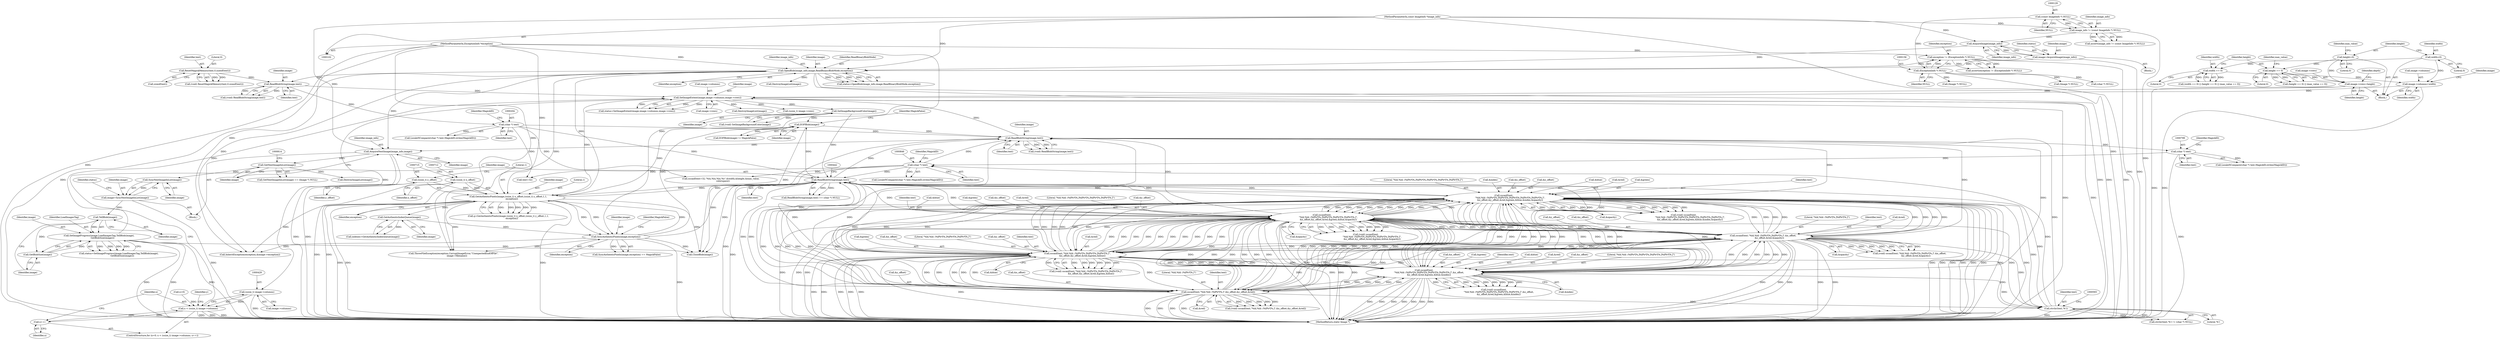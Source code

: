 digraph "0_ImageMagick_a8f9c2aabed37cd6a728532d1aed13ae0f3dfd78@pointer" {
"1000428" [label="(Call,(ssize_t) image->columns)"];
"1000292" [label="(Call,SetImageExtent(image,image->columns,image->rows))"];
"1000792" [label="(Call,ReadBlobString(image,text))"];
"1000778" [label="(Call,EOFBlob(image))"];
"1000709" [label="(Call,GetAuthenticPixels(image,(ssize_t) x_offset,(ssize_t) y_offset,1,1,\n          exception))"];
"1000438" [label="(Call,ReadBlobString(image,text))"];
"1000771" [label="(Call,SyncAuthenticPixels(image,exception))"];
"1000751" [label="(Call,GetAuthenticIndexQueue(image))"];
"1000104" [label="(MethodParameterIn,ExceptionInfo *exception)"];
"1000380" [label="(Call,SetImageBackgroundColor(image))"];
"1000508" [label="(Call,sscanf(text,\n                  \"%ld,%ld: (%lf%*[%,]%lf%*[%,]%lf%*[%,]%lf%*[%,]%lf%*[%,]\",\n                  &x_offset,&y_offset,&red,&green,&blue,&index,&opacity))"];
"1000555" [label="(Call,sscanf(text,\n                  \"%ld,%ld: (%lf%*[%,]%lf%*[%,]%lf%*[%,]%lf%*[%,]\",\n                  &x_offset,&y_offset,&red,&green,&blue,&opacity))"];
"1000461" [label="(Call,sscanf(text,\"%ld,%ld: (%lf%*[%,]%lf%*[%,]\",&x_offset,\n                  &y_offset,&red,&opacity))"];
"1000573" [label="(Call,sscanf(text,\"%ld,%ld: (%lf%*[%,]%lf%*[%,]%lf%*[%,]\",\n              &x_offset,&y_offset,&red,&green,&blue))"];
"1000481" [label="(Call,sscanf(text,\"%ld,%ld: (%lf%*[%,]\",&x_offset,&y_offset,&red))"];
"1000528" [label="(Call,sscanf(text,\n              \"%ld,%ld: (%lf%*[%,]%lf%*[%,]%lf%*[%,]%lf%*[%,]\",&x_offset,\n              &y_offset,&red,&green,&blue,&index))"];
"1000589" [label="(Call,strchr(text,'%'))"];
"1000203" [label="(Call,(char *) text)"];
"1000197" [label="(Call,ReadBlobString(image,text))"];
"1000170" [label="(Call,OpenBlob(image_info,image,ReadBinaryBlobMode,exception))"];
"1000166" [label="(Call,AcquireImage(image_info))"];
"1000126" [label="(Call,image_info != (const ImageInfo *) NULL)"];
"1000103" [label="(MethodParameterIn,const ImageInfo *image_info)"];
"1000128" [label="(Call,(const ImageInfo *) NULL)"];
"1000164" [label="(Call,image=AcquireImage(image_info))"];
"1000153" [label="(Call,exception != (ExceptionInfo *) NULL)"];
"1000155" [label="(Call,(ExceptionInfo *) NULL)"];
"1000190" [label="(Call,ResetMagickMemory(text,0,sizeof(text)))"];
"1000845" [label="(Call,(char *) text)"];
"1000798" [label="(Call,(char *) text)"];
"1000711" [label="(Call,(ssize_t) x_offset)"];
"1000714" [label="(Call,(ssize_t) y_offset)"];
"1000831" [label="(Call,SetImageProgress(image,LoadImagesTag,TellBlob(image),\n          GetBlobSize(image)))"];
"1000836" [label="(Call,GetBlobSize(image))"];
"1000834" [label="(Call,TellBlob(image))"];
"1000825" [label="(Call,image=SyncNextImageInList(image))"];
"1000827" [label="(Call,SyncNextImageInList(image))"];
"1000811" [label="(Call,GetNextImageInList(image))"];
"1000806" [label="(Call,AcquireNextImage(image_info,image))"];
"1000263" [label="(Call,image->columns=width)"];
"1000250" [label="(Call,width == 0)"];
"1000215" [label="(Call,width=0)"];
"1000268" [label="(Call,image->rows=height)"];
"1000254" [label="(Call,height == 0)"];
"1000218" [label="(Call,height=0)"];
"1000426" [label="(Call,x < (ssize_t) image->columns)"];
"1000433" [label="(Call,x++)"];
"1000713" [label="(Identifier,x_offset)"];
"1000167" [label="(Identifier,image_info)"];
"1000574" [label="(Identifier,text)"];
"1000430" [label="(Call,image->columns)"];
"1000811" [label="(Call,GetNextImageInList(image))"];
"1000173" [label="(Identifier,ReadBinaryBlobMode)"];
"1000807" [label="(Identifier,image_info)"];
"1000836" [label="(Call,GetBlobSize(image))"];
"1000433" [label="(Call,x++)"];
"1000749" [label="(Call,indexes=GetAuthenticIndexQueue(image))"];
"1000168" [label="(Call,status=OpenBlob(image_info,image,ReadBinaryBlobMode,exception))"];
"1000169" [label="(Identifier,status)"];
"1000831" [label="(Call,SetImageProgress(image,LoadImagesTag,TellBlob(image),\n          GetBlobSize(image)))"];
"1000854" [label="(Call,CloseBlob(image))"];
"1000717" [label="(Literal,1)"];
"1000440" [label="(Identifier,text)"];
"1000580" [label="(Call,&red)"];
"1000716" [label="(Identifier,y_offset)"];
"1000834" [label="(Call,TellBlob(image))"];
"1000191" [label="(Identifier,text)"];
"1000272" [label="(Identifier,height)"];
"1000130" [label="(Identifier,NULL)"];
"1000220" [label="(Literal,0)"];
"1000819" [label="(Call,DestroyImageList(image))"];
"1000378" [label="(Call,(void) SetImageBackgroundColor(image))"];
"1000484" [label="(Call,&x_offset)"];
"1000531" [label="(Call,&x_offset)"];
"1000562" [label="(Call,&red)"];
"1000206" [label="(Identifier,MagickID)"];
"1000812" [label="(Identifier,image)"];
"1000582" [label="(Call,&green)"];
"1000185" [label="(Call,(Image *) NULL)"];
"1000400" [label="(Identifier,y)"];
"1000557" [label="(Literal,\"%ld,%ld: (%lf%*[%,]%lf%*[%,]%lf%*[%,]%lf%*[%,]\")"];
"1000537" [label="(Call,&green)"];
"1000157" [label="(Identifier,NULL)"];
"1000810" [label="(Call,GetNextImageInList(image) == (Image *) NULL)"];
"1000461" [label="(Call,sscanf(text,\"%ld,%ld: (%lf%*[%,]%lf%*[%,]\",&x_offset,\n                  &y_offset,&red,&opacity))"];
"1000808" [label="(Identifier,image)"];
"1000560" [label="(Call,&y_offset)"];
"1000591" [label="(Literal,'%')"];
"1000829" [label="(Call,status=SetImageProgress(image,LoadImagesTag,TellBlob(image),\n          GetBlobSize(image)))"];
"1000556" [label="(Identifier,text)"];
"1000576" [label="(Call,&x_offset)"];
"1000837" [label="(Identifier,image)"];
"1000797" [label="(Call,LocaleNCompare((char *) text,MagickID,strlen(MagickID)))"];
"1000555" [label="(Call,sscanf(text,\n                  \"%ld,%ld: (%lf%*[%,]%lf%*[%,]%lf%*[%,]%lf%*[%,]\",\n                  &x_offset,&y_offset,&red,&green,&blue,&opacity))"];
"1000710" [label="(Identifier,image)"];
"1000268" [label="(Call,image->rows=height)"];
"1000263" [label="(Call,image->columns=width)"];
"1000199" [label="(Identifier,text)"];
"1000523" [label="(Call,&opacity)"];
"1000193" [label="(Call,sizeof(text))"];
"1000566" [label="(Call,&blue)"];
"1000517" [label="(Call,&green)"];
"1000275" [label="(Identifier,depth)"];
"1000806" [label="(Call,AcquireNextImage(image_info,image))"];
"1000711" [label="(Call,(ssize_t) x_offset)"];
"1000845" [label="(Call,(char *) text)"];
"1000571" [label="(Call,(void) sscanf(text,\"%ld,%ld: (%lf%*[%,]%lf%*[%,]%lf%*[%,]\",\n              &x_offset,&y_offset,&red,&green,&blue))"];
"1000590" [label="(Identifier,text)"];
"1000506" [label="(Call,(void) sscanf(text,\n                  \"%ld,%ld: (%lf%*[%,]%lf%*[%,]%lf%*[%,]%lf%*[%,]%lf%*[%,]\",\n                  &x_offset,&y_offset,&red,&green,&blue,&index,&opacity))"];
"1000770" [label="(Call,SyncAuthenticPixels(image,exception) == MagickFalse)"];
"1000564" [label="(Call,&green)"];
"1000427" [label="(Identifier,x)"];
"1000847" [label="(Identifier,text)"];
"1000509" [label="(Identifier,text)"];
"1000171" [label="(Identifier,image_info)"];
"1000190" [label="(Call,ResetMagickMemory(text,0,sizeof(text)))"];
"1000463" [label="(Literal,\"%ld,%ld: (%lf%*[%,]%lf%*[%,]\")"];
"1000462" [label="(Identifier,text)"];
"1000426" [label="(Call,x < (ssize_t) image->columns)"];
"1000468" [label="(Call,&red)"];
"1000128" [label="(Call,(const ImageInfo *) NULL)"];
"1000217" [label="(Literal,0)"];
"1000126" [label="(Call,image_info != (const ImageInfo *) NULL)"];
"1000714" [label="(Call,(ssize_t) y_offset)"];
"1000835" [label="(Identifier,image)"];
"1000250" [label="(Call,width == 0)"];
"1000825" [label="(Call,image=SyncNextImageInList(image))"];
"1000394" [label="(Call,(ssize_t) image->rows)"];
"1000830" [label="(Identifier,status)"];
"1000192" [label="(Literal,0)"];
"1000202" [label="(Call,LocaleNCompare((char *) text,MagickID,strlen(MagickID)))"];
"1000305" [label="(Call,InheritException(exception,&image->exception))"];
"1000844" [label="(Call,LocaleNCompare((char *) text,MagickID,strlen(MagickID)))"];
"1000381" [label="(Identifier,image)"];
"1000588" [label="(Call,strchr(text,'%') != (char *) NULL)"];
"1000779" [label="(Identifier,image)"];
"1000292" [label="(Call,SetImageExtent(image,image->columns,image->rows))"];
"1000215" [label="(Call,width=0)"];
"1000437" [label="(Call,ReadBlobString(image,text) == (char *) NULL)"];
"1000510" [label="(Literal,\"%ld,%ld: (%lf%*[%,]%lf%*[%,]%lf%*[%,]%lf%*[%,]%lf%*[%,]\")"];
"1000466" [label="(Call,&y_offset)"];
"1000833" [label="(Identifier,LoadImagesTag)"];
"1000794" [label="(Identifier,text)"];
"1000232" [label="(Call,sscanf(text+32,\"%lu,%lu,%lu,%s\",&width,&height,&max_value,\n      colorspace))"];
"1000270" [label="(Identifier,image)"];
"1000541" [label="(Call,&index)"];
"1000267" [label="(Identifier,width)"];
"1000488" [label="(Call,&red)"];
"1000805" [label="(Block,)"];
"1000793" [label="(Identifier,image)"];
"1000771" [label="(Call,SyncAuthenticPixels(image,exception))"];
"1000529" [label="(Identifier,text)"];
"1000233" [label="(Call,text+32)"];
"1000103" [label="(MethodParameterIn,const ImageInfo *image_info)"];
"1000707" [label="(Call,q=GetAuthenticPixels(image,(ssize_t) x_offset,(ssize_t) y_offset,1,1,\n          exception))"];
"1000269" [label="(Call,image->rows)"];
"1000859" [label="(MethodReturn,static Image *)"];
"1000423" [label="(Call,x=0)"];
"1000573" [label="(Call,sscanf(text,\"%ld,%ld: (%lf%*[%,]%lf%*[%,]%lf%*[%,]\",\n              &x_offset,&y_offset,&red,&green,&blue))"];
"1000539" [label="(Call,&blue)"];
"1000589" [label="(Call,strchr(text,'%'))"];
"1000434" [label="(Identifier,x)"];
"1000166" [label="(Call,AcquireImage(image_info))"];
"1000813" [label="(Call,(Image *) NULL)"];
"1000826" [label="(Identifier,image)"];
"1000481" [label="(Call,sscanf(text,\"%ld,%ld: (%lf%*[%,]\",&x_offset,&y_offset,&red))"];
"1000780" [label="(Identifier,MagickFalse)"];
"1000719" [label="(Identifier,exception)"];
"1000521" [label="(Call,&index)"];
"1000154" [label="(Identifier,exception)"];
"1000511" [label="(Call,&x_offset)"];
"1000772" [label="(Identifier,image)"];
"1000105" [label="(Block,)"];
"1000508" [label="(Call,sscanf(text,\n                  \"%ld,%ld: (%lf%*[%,]%lf%*[%,]%lf%*[%,]%lf%*[%,]%lf%*[%,]\",\n                  &x_offset,&y_offset,&red,&green,&blue,&index,&opacity))"];
"1000422" [label="(ControlStructure,for (x=0; x < (ssize_t) image->columns; x++))"];
"1000479" [label="(Call,(void) sscanf(text,\"%ld,%ld: (%lf%*[%,]\",&x_offset,&y_offset,&red))"];
"1000513" [label="(Call,&y_offset)"];
"1000483" [label="(Literal,\"%ld,%ld: (%lf%*[%,]\")"];
"1000568" [label="(Call,&opacity)"];
"1000253" [label="(Call,(height == 0) || (max_value == 0))"];
"1000290" [label="(Call,status=SetImageExtent(image,image->columns,image->rows))"];
"1000170" [label="(Call,OpenBlob(image_info,image,ReadBinaryBlobMode,exception))"];
"1000526" [label="(Call,(void) sscanf(text,\n              \"%ld,%ld: (%lf%*[%,]%lf%*[%,]%lf%*[%,]%lf%*[%,]\",&x_offset,\n              &y_offset,&red,&green,&blue,&index))"];
"1000164" [label="(Call,image=AcquireImage(image_info))"];
"1000264" [label="(Call,image->columns)"];
"1000535" [label="(Call,&red)"];
"1000801" [label="(Identifier,MagickID)"];
"1000297" [label="(Call,image->rows)"];
"1000205" [label="(Identifier,text)"];
"1000777" [label="(Call,EOFBlob(image) != MagickFalse)"];
"1000575" [label="(Literal,\"%ld,%ld: (%lf%*[%,]%lf%*[%,]%lf%*[%,]\")"];
"1000254" [label="(Call,height == 0)"];
"1000380" [label="(Call,SetImageBackgroundColor(image))"];
"1000439" [label="(Identifier,image)"];
"1000441" [label="(Call,(char *) NULL)"];
"1000751" [label="(Call,GetAuthenticIndexQueue(image))"];
"1000249" [label="(Call,(width == 0) || (height == 0) || (max_value == 0))"];
"1000798" [label="(Call,(char *) text)"];
"1000256" [label="(Literal,0)"];
"1000104" [label="(MethodParameterIn,ExceptionInfo *exception)"];
"1000718" [label="(Literal,1)"];
"1000528" [label="(Call,sscanf(text,\n              \"%ld,%ld: (%lf%*[%,]%lf%*[%,]%lf%*[%,]%lf%*[%,]\",&x_offset,\n              &y_offset,&red,&green,&blue,&index))"];
"1000203" [label="(Call,(char *) text)"];
"1000172" [label="(Identifier,image)"];
"1000219" [label="(Identifier,height)"];
"1000827" [label="(Call,SyncNextImageInList(image))"];
"1000155" [label="(Call,(ExceptionInfo *) NULL)"];
"1000470" [label="(Call,&opacity)"];
"1000773" [label="(Identifier,exception)"];
"1000482" [label="(Identifier,text)"];
"1000774" [label="(Identifier,MagickFalse)"];
"1000153" [label="(Call,exception != (ExceptionInfo *) NULL)"];
"1000251" [label="(Identifier,width)"];
"1000152" [label="(Call,assert(exception != (ExceptionInfo *) NULL))"];
"1000198" [label="(Identifier,image)"];
"1000174" [label="(Identifier,exception)"];
"1000792" [label="(Call,ReadBlobString(image,text))"];
"1000800" [label="(Identifier,text)"];
"1000848" [label="(Identifier,MagickID)"];
"1000125" [label="(Call,assert(image_info != (const ImageInfo *) NULL))"];
"1000214" [label="(Block,)"];
"1000782" [label="(Call,ThrowFileException(exception,CorruptImageError,\"UnexpectedEndOfFile\",\n          image->filename))"];
"1000464" [label="(Call,&x_offset)"];
"1000255" [label="(Identifier,height)"];
"1000195" [label="(Call,(void) ReadBlobString(image,text))"];
"1000584" [label="(Call,&blue)"];
"1000127" [label="(Identifier,image_info)"];
"1000165" [label="(Identifier,image)"];
"1000790" [label="(Call,(void) ReadBlobString(image,text))"];
"1000578" [label="(Call,&y_offset)"];
"1000188" [label="(Call,(void) ResetMagickMemory(text,0,sizeof(text)))"];
"1000533" [label="(Call,&y_offset)"];
"1000222" [label="(Identifier,max_value)"];
"1000752" [label="(Identifier,image)"];
"1000438" [label="(Call,ReadBlobString(image,text))"];
"1000778" [label="(Call,EOFBlob(image))"];
"1000530" [label="(Literal,\"%ld,%ld: (%lf%*[%,]%lf%*[%,]%lf%*[%,]%lf%*[%,]\")"];
"1000828" [label="(Identifier,image)"];
"1000294" [label="(Call,image->columns)"];
"1000218" [label="(Call,height=0)"];
"1000519" [label="(Call,&blue)"];
"1000428" [label="(Call,(ssize_t) image->columns)"];
"1000459" [label="(Call,(void) sscanf(text,\"%ld,%ld: (%lf%*[%,]%lf%*[%,]\",&x_offset,\n                  &y_offset,&red,&opacity))"];
"1000258" [label="(Identifier,max_value)"];
"1000709" [label="(Call,GetAuthenticPixels(image,(ssize_t) x_offset,(ssize_t) y_offset,1,1,\n          exception))"];
"1000553" [label="(Call,(void) sscanf(text,\n                  \"%ld,%ld: (%lf%*[%,]%lf%*[%,]%lf%*[%,]%lf%*[%,]\",\n                  &x_offset,&y_offset,&red,&green,&blue,&opacity))"];
"1000252" [label="(Literal,0)"];
"1000293" [label="(Identifier,image)"];
"1000515" [label="(Call,&red)"];
"1000486" [label="(Call,&y_offset)"];
"1000312" [label="(Call,DestroyImageList(image))"];
"1000558" [label="(Call,&x_offset)"];
"1000832" [label="(Identifier,image)"];
"1000197" [label="(Call,ReadBlobString(image,text))"];
"1000182" [label="(Call,DestroyImageList(image))"];
"1000216" [label="(Identifier,width)"];
"1000428" -> "1000426"  [label="AST: "];
"1000428" -> "1000430"  [label="CFG: "];
"1000429" -> "1000428"  [label="AST: "];
"1000430" -> "1000428"  [label="AST: "];
"1000426" -> "1000428"  [label="CFG: "];
"1000428" -> "1000859"  [label="DDG: "];
"1000428" -> "1000426"  [label="DDG: "];
"1000292" -> "1000428"  [label="DDG: "];
"1000292" -> "1000290"  [label="AST: "];
"1000292" -> "1000297"  [label="CFG: "];
"1000293" -> "1000292"  [label="AST: "];
"1000294" -> "1000292"  [label="AST: "];
"1000297" -> "1000292"  [label="AST: "];
"1000290" -> "1000292"  [label="CFG: "];
"1000292" -> "1000859"  [label="DDG: "];
"1000292" -> "1000859"  [label="DDG: "];
"1000292" -> "1000290"  [label="DDG: "];
"1000292" -> "1000290"  [label="DDG: "];
"1000292" -> "1000290"  [label="DDG: "];
"1000792" -> "1000292"  [label="DDG: "];
"1000709" -> "1000292"  [label="DDG: "];
"1000831" -> "1000292"  [label="DDG: "];
"1000197" -> "1000292"  [label="DDG: "];
"1000263" -> "1000292"  [label="DDG: "];
"1000268" -> "1000292"  [label="DDG: "];
"1000292" -> "1000312"  [label="DDG: "];
"1000292" -> "1000380"  [label="DDG: "];
"1000292" -> "1000394"  [label="DDG: "];
"1000792" -> "1000790"  [label="AST: "];
"1000792" -> "1000794"  [label="CFG: "];
"1000793" -> "1000792"  [label="AST: "];
"1000794" -> "1000792"  [label="AST: "];
"1000790" -> "1000792"  [label="CFG: "];
"1000792" -> "1000790"  [label="DDG: "];
"1000792" -> "1000790"  [label="DDG: "];
"1000778" -> "1000792"  [label="DDG: "];
"1000508" -> "1000792"  [label="DDG: "];
"1000589" -> "1000792"  [label="DDG: "];
"1000438" -> "1000792"  [label="DDG: "];
"1000555" -> "1000792"  [label="DDG: "];
"1000573" -> "1000792"  [label="DDG: "];
"1000528" -> "1000792"  [label="DDG: "];
"1000481" -> "1000792"  [label="DDG: "];
"1000461" -> "1000792"  [label="DDG: "];
"1000203" -> "1000792"  [label="DDG: "];
"1000845" -> "1000792"  [label="DDG: "];
"1000792" -> "1000798"  [label="DDG: "];
"1000792" -> "1000806"  [label="DDG: "];
"1000792" -> "1000854"  [label="DDG: "];
"1000778" -> "1000777"  [label="AST: "];
"1000778" -> "1000779"  [label="CFG: "];
"1000779" -> "1000778"  [label="AST: "];
"1000780" -> "1000778"  [label="CFG: "];
"1000778" -> "1000777"  [label="DDG: "];
"1000709" -> "1000778"  [label="DDG: "];
"1000438" -> "1000778"  [label="DDG: "];
"1000771" -> "1000778"  [label="DDG: "];
"1000380" -> "1000778"  [label="DDG: "];
"1000778" -> "1000854"  [label="DDG: "];
"1000709" -> "1000707"  [label="AST: "];
"1000709" -> "1000719"  [label="CFG: "];
"1000710" -> "1000709"  [label="AST: "];
"1000711" -> "1000709"  [label="AST: "];
"1000714" -> "1000709"  [label="AST: "];
"1000717" -> "1000709"  [label="AST: "];
"1000718" -> "1000709"  [label="AST: "];
"1000719" -> "1000709"  [label="AST: "];
"1000707" -> "1000709"  [label="CFG: "];
"1000709" -> "1000859"  [label="DDG: "];
"1000709" -> "1000859"  [label="DDG: "];
"1000709" -> "1000859"  [label="DDG: "];
"1000709" -> "1000305"  [label="DDG: "];
"1000709" -> "1000438"  [label="DDG: "];
"1000709" -> "1000707"  [label="DDG: "];
"1000709" -> "1000707"  [label="DDG: "];
"1000709" -> "1000707"  [label="DDG: "];
"1000709" -> "1000707"  [label="DDG: "];
"1000709" -> "1000707"  [label="DDG: "];
"1000438" -> "1000709"  [label="DDG: "];
"1000711" -> "1000709"  [label="DDG: "];
"1000714" -> "1000709"  [label="DDG: "];
"1000771" -> "1000709"  [label="DDG: "];
"1000170" -> "1000709"  [label="DDG: "];
"1000104" -> "1000709"  [label="DDG: "];
"1000709" -> "1000751"  [label="DDG: "];
"1000709" -> "1000771"  [label="DDG: "];
"1000709" -> "1000771"  [label="DDG: "];
"1000709" -> "1000782"  [label="DDG: "];
"1000709" -> "1000854"  [label="DDG: "];
"1000438" -> "1000437"  [label="AST: "];
"1000438" -> "1000440"  [label="CFG: "];
"1000439" -> "1000438"  [label="AST: "];
"1000440" -> "1000438"  [label="AST: "];
"1000442" -> "1000438"  [label="CFG: "];
"1000438" -> "1000859"  [label="DDG: "];
"1000438" -> "1000437"  [label="DDG: "];
"1000438" -> "1000437"  [label="DDG: "];
"1000771" -> "1000438"  [label="DDG: "];
"1000380" -> "1000438"  [label="DDG: "];
"1000508" -> "1000438"  [label="DDG: "];
"1000589" -> "1000438"  [label="DDG: "];
"1000555" -> "1000438"  [label="DDG: "];
"1000573" -> "1000438"  [label="DDG: "];
"1000528" -> "1000438"  [label="DDG: "];
"1000481" -> "1000438"  [label="DDG: "];
"1000461" -> "1000438"  [label="DDG: "];
"1000203" -> "1000438"  [label="DDG: "];
"1000845" -> "1000438"  [label="DDG: "];
"1000438" -> "1000461"  [label="DDG: "];
"1000438" -> "1000481"  [label="DDG: "];
"1000438" -> "1000508"  [label="DDG: "];
"1000438" -> "1000528"  [label="DDG: "];
"1000438" -> "1000555"  [label="DDG: "];
"1000438" -> "1000573"  [label="DDG: "];
"1000438" -> "1000854"  [label="DDG: "];
"1000771" -> "1000770"  [label="AST: "];
"1000771" -> "1000773"  [label="CFG: "];
"1000772" -> "1000771"  [label="AST: "];
"1000773" -> "1000771"  [label="AST: "];
"1000774" -> "1000771"  [label="CFG: "];
"1000771" -> "1000859"  [label="DDG: "];
"1000771" -> "1000305"  [label="DDG: "];
"1000771" -> "1000770"  [label="DDG: "];
"1000771" -> "1000770"  [label="DDG: "];
"1000751" -> "1000771"  [label="DDG: "];
"1000104" -> "1000771"  [label="DDG: "];
"1000771" -> "1000782"  [label="DDG: "];
"1000771" -> "1000854"  [label="DDG: "];
"1000751" -> "1000749"  [label="AST: "];
"1000751" -> "1000752"  [label="CFG: "];
"1000752" -> "1000751"  [label="AST: "];
"1000749" -> "1000751"  [label="CFG: "];
"1000751" -> "1000749"  [label="DDG: "];
"1000104" -> "1000102"  [label="AST: "];
"1000104" -> "1000859"  [label="DDG: "];
"1000104" -> "1000153"  [label="DDG: "];
"1000104" -> "1000170"  [label="DDG: "];
"1000104" -> "1000305"  [label="DDG: "];
"1000104" -> "1000782"  [label="DDG: "];
"1000380" -> "1000378"  [label="AST: "];
"1000380" -> "1000381"  [label="CFG: "];
"1000381" -> "1000380"  [label="AST: "];
"1000378" -> "1000380"  [label="CFG: "];
"1000380" -> "1000378"  [label="DDG: "];
"1000508" -> "1000506"  [label="AST: "];
"1000508" -> "1000523"  [label="CFG: "];
"1000509" -> "1000508"  [label="AST: "];
"1000510" -> "1000508"  [label="AST: "];
"1000511" -> "1000508"  [label="AST: "];
"1000513" -> "1000508"  [label="AST: "];
"1000515" -> "1000508"  [label="AST: "];
"1000517" -> "1000508"  [label="AST: "];
"1000519" -> "1000508"  [label="AST: "];
"1000521" -> "1000508"  [label="AST: "];
"1000523" -> "1000508"  [label="AST: "];
"1000506" -> "1000508"  [label="CFG: "];
"1000508" -> "1000859"  [label="DDG: "];
"1000508" -> "1000859"  [label="DDG: "];
"1000508" -> "1000859"  [label="DDG: "];
"1000508" -> "1000859"  [label="DDG: "];
"1000508" -> "1000859"  [label="DDG: "];
"1000508" -> "1000859"  [label="DDG: "];
"1000508" -> "1000859"  [label="DDG: "];
"1000508" -> "1000859"  [label="DDG: "];
"1000508" -> "1000461"  [label="DDG: "];
"1000508" -> "1000461"  [label="DDG: "];
"1000508" -> "1000461"  [label="DDG: "];
"1000508" -> "1000461"  [label="DDG: "];
"1000508" -> "1000481"  [label="DDG: "];
"1000508" -> "1000481"  [label="DDG: "];
"1000508" -> "1000481"  [label="DDG: "];
"1000508" -> "1000506"  [label="DDG: "];
"1000508" -> "1000506"  [label="DDG: "];
"1000508" -> "1000506"  [label="DDG: "];
"1000508" -> "1000506"  [label="DDG: "];
"1000508" -> "1000506"  [label="DDG: "];
"1000508" -> "1000506"  [label="DDG: "];
"1000508" -> "1000506"  [label="DDG: "];
"1000508" -> "1000506"  [label="DDG: "];
"1000508" -> "1000506"  [label="DDG: "];
"1000555" -> "1000508"  [label="DDG: "];
"1000555" -> "1000508"  [label="DDG: "];
"1000555" -> "1000508"  [label="DDG: "];
"1000555" -> "1000508"  [label="DDG: "];
"1000555" -> "1000508"  [label="DDG: "];
"1000555" -> "1000508"  [label="DDG: "];
"1000461" -> "1000508"  [label="DDG: "];
"1000461" -> "1000508"  [label="DDG: "];
"1000461" -> "1000508"  [label="DDG: "];
"1000461" -> "1000508"  [label="DDG: "];
"1000573" -> "1000508"  [label="DDG: "];
"1000573" -> "1000508"  [label="DDG: "];
"1000573" -> "1000508"  [label="DDG: "];
"1000573" -> "1000508"  [label="DDG: "];
"1000573" -> "1000508"  [label="DDG: "];
"1000481" -> "1000508"  [label="DDG: "];
"1000481" -> "1000508"  [label="DDG: "];
"1000481" -> "1000508"  [label="DDG: "];
"1000528" -> "1000508"  [label="DDG: "];
"1000528" -> "1000508"  [label="DDG: "];
"1000528" -> "1000508"  [label="DDG: "];
"1000528" -> "1000508"  [label="DDG: "];
"1000528" -> "1000508"  [label="DDG: "];
"1000528" -> "1000508"  [label="DDG: "];
"1000508" -> "1000528"  [label="DDG: "];
"1000508" -> "1000528"  [label="DDG: "];
"1000508" -> "1000528"  [label="DDG: "];
"1000508" -> "1000528"  [label="DDG: "];
"1000508" -> "1000528"  [label="DDG: "];
"1000508" -> "1000528"  [label="DDG: "];
"1000508" -> "1000555"  [label="DDG: "];
"1000508" -> "1000555"  [label="DDG: "];
"1000508" -> "1000555"  [label="DDG: "];
"1000508" -> "1000555"  [label="DDG: "];
"1000508" -> "1000555"  [label="DDG: "];
"1000508" -> "1000555"  [label="DDG: "];
"1000508" -> "1000573"  [label="DDG: "];
"1000508" -> "1000573"  [label="DDG: "];
"1000508" -> "1000573"  [label="DDG: "];
"1000508" -> "1000573"  [label="DDG: "];
"1000508" -> "1000573"  [label="DDG: "];
"1000508" -> "1000589"  [label="DDG: "];
"1000555" -> "1000553"  [label="AST: "];
"1000555" -> "1000568"  [label="CFG: "];
"1000556" -> "1000555"  [label="AST: "];
"1000557" -> "1000555"  [label="AST: "];
"1000558" -> "1000555"  [label="AST: "];
"1000560" -> "1000555"  [label="AST: "];
"1000562" -> "1000555"  [label="AST: "];
"1000564" -> "1000555"  [label="AST: "];
"1000566" -> "1000555"  [label="AST: "];
"1000568" -> "1000555"  [label="AST: "];
"1000553" -> "1000555"  [label="CFG: "];
"1000555" -> "1000859"  [label="DDG: "];
"1000555" -> "1000859"  [label="DDG: "];
"1000555" -> "1000859"  [label="DDG: "];
"1000555" -> "1000859"  [label="DDG: "];
"1000555" -> "1000859"  [label="DDG: "];
"1000555" -> "1000859"  [label="DDG: "];
"1000555" -> "1000859"  [label="DDG: "];
"1000555" -> "1000461"  [label="DDG: "];
"1000555" -> "1000461"  [label="DDG: "];
"1000555" -> "1000461"  [label="DDG: "];
"1000555" -> "1000461"  [label="DDG: "];
"1000555" -> "1000481"  [label="DDG: "];
"1000555" -> "1000481"  [label="DDG: "];
"1000555" -> "1000481"  [label="DDG: "];
"1000555" -> "1000528"  [label="DDG: "];
"1000555" -> "1000528"  [label="DDG: "];
"1000555" -> "1000528"  [label="DDG: "];
"1000555" -> "1000528"  [label="DDG: "];
"1000555" -> "1000528"  [label="DDG: "];
"1000555" -> "1000553"  [label="DDG: "];
"1000555" -> "1000553"  [label="DDG: "];
"1000555" -> "1000553"  [label="DDG: "];
"1000555" -> "1000553"  [label="DDG: "];
"1000555" -> "1000553"  [label="DDG: "];
"1000555" -> "1000553"  [label="DDG: "];
"1000555" -> "1000553"  [label="DDG: "];
"1000555" -> "1000553"  [label="DDG: "];
"1000461" -> "1000555"  [label="DDG: "];
"1000461" -> "1000555"  [label="DDG: "];
"1000461" -> "1000555"  [label="DDG: "];
"1000461" -> "1000555"  [label="DDG: "];
"1000573" -> "1000555"  [label="DDG: "];
"1000573" -> "1000555"  [label="DDG: "];
"1000573" -> "1000555"  [label="DDG: "];
"1000573" -> "1000555"  [label="DDG: "];
"1000573" -> "1000555"  [label="DDG: "];
"1000481" -> "1000555"  [label="DDG: "];
"1000481" -> "1000555"  [label="DDG: "];
"1000481" -> "1000555"  [label="DDG: "];
"1000528" -> "1000555"  [label="DDG: "];
"1000528" -> "1000555"  [label="DDG: "];
"1000528" -> "1000555"  [label="DDG: "];
"1000528" -> "1000555"  [label="DDG: "];
"1000528" -> "1000555"  [label="DDG: "];
"1000555" -> "1000573"  [label="DDG: "];
"1000555" -> "1000573"  [label="DDG: "];
"1000555" -> "1000573"  [label="DDG: "];
"1000555" -> "1000573"  [label="DDG: "];
"1000555" -> "1000573"  [label="DDG: "];
"1000555" -> "1000589"  [label="DDG: "];
"1000461" -> "1000459"  [label="AST: "];
"1000461" -> "1000470"  [label="CFG: "];
"1000462" -> "1000461"  [label="AST: "];
"1000463" -> "1000461"  [label="AST: "];
"1000464" -> "1000461"  [label="AST: "];
"1000466" -> "1000461"  [label="AST: "];
"1000468" -> "1000461"  [label="AST: "];
"1000470" -> "1000461"  [label="AST: "];
"1000459" -> "1000461"  [label="CFG: "];
"1000461" -> "1000859"  [label="DDG: "];
"1000461" -> "1000859"  [label="DDG: "];
"1000461" -> "1000859"  [label="DDG: "];
"1000461" -> "1000859"  [label="DDG: "];
"1000461" -> "1000859"  [label="DDG: "];
"1000461" -> "1000459"  [label="DDG: "];
"1000461" -> "1000459"  [label="DDG: "];
"1000461" -> "1000459"  [label="DDG: "];
"1000461" -> "1000459"  [label="DDG: "];
"1000461" -> "1000459"  [label="DDG: "];
"1000461" -> "1000459"  [label="DDG: "];
"1000573" -> "1000461"  [label="DDG: "];
"1000573" -> "1000461"  [label="DDG: "];
"1000573" -> "1000461"  [label="DDG: "];
"1000481" -> "1000461"  [label="DDG: "];
"1000481" -> "1000461"  [label="DDG: "];
"1000481" -> "1000461"  [label="DDG: "];
"1000528" -> "1000461"  [label="DDG: "];
"1000528" -> "1000461"  [label="DDG: "];
"1000528" -> "1000461"  [label="DDG: "];
"1000461" -> "1000481"  [label="DDG: "];
"1000461" -> "1000481"  [label="DDG: "];
"1000461" -> "1000481"  [label="DDG: "];
"1000461" -> "1000528"  [label="DDG: "];
"1000461" -> "1000528"  [label="DDG: "];
"1000461" -> "1000528"  [label="DDG: "];
"1000461" -> "1000573"  [label="DDG: "];
"1000461" -> "1000573"  [label="DDG: "];
"1000461" -> "1000573"  [label="DDG: "];
"1000461" -> "1000589"  [label="DDG: "];
"1000573" -> "1000571"  [label="AST: "];
"1000573" -> "1000584"  [label="CFG: "];
"1000574" -> "1000573"  [label="AST: "];
"1000575" -> "1000573"  [label="AST: "];
"1000576" -> "1000573"  [label="AST: "];
"1000578" -> "1000573"  [label="AST: "];
"1000580" -> "1000573"  [label="AST: "];
"1000582" -> "1000573"  [label="AST: "];
"1000584" -> "1000573"  [label="AST: "];
"1000571" -> "1000573"  [label="CFG: "];
"1000573" -> "1000859"  [label="DDG: "];
"1000573" -> "1000859"  [label="DDG: "];
"1000573" -> "1000859"  [label="DDG: "];
"1000573" -> "1000859"  [label="DDG: "];
"1000573" -> "1000859"  [label="DDG: "];
"1000573" -> "1000859"  [label="DDG: "];
"1000573" -> "1000481"  [label="DDG: "];
"1000573" -> "1000481"  [label="DDG: "];
"1000573" -> "1000481"  [label="DDG: "];
"1000573" -> "1000528"  [label="DDG: "];
"1000573" -> "1000528"  [label="DDG: "];
"1000573" -> "1000528"  [label="DDG: "];
"1000573" -> "1000528"  [label="DDG: "];
"1000573" -> "1000528"  [label="DDG: "];
"1000573" -> "1000571"  [label="DDG: "];
"1000573" -> "1000571"  [label="DDG: "];
"1000573" -> "1000571"  [label="DDG: "];
"1000573" -> "1000571"  [label="DDG: "];
"1000573" -> "1000571"  [label="DDG: "];
"1000573" -> "1000571"  [label="DDG: "];
"1000573" -> "1000571"  [label="DDG: "];
"1000481" -> "1000573"  [label="DDG: "];
"1000481" -> "1000573"  [label="DDG: "];
"1000481" -> "1000573"  [label="DDG: "];
"1000528" -> "1000573"  [label="DDG: "];
"1000528" -> "1000573"  [label="DDG: "];
"1000528" -> "1000573"  [label="DDG: "];
"1000528" -> "1000573"  [label="DDG: "];
"1000528" -> "1000573"  [label="DDG: "];
"1000573" -> "1000589"  [label="DDG: "];
"1000481" -> "1000479"  [label="AST: "];
"1000481" -> "1000488"  [label="CFG: "];
"1000482" -> "1000481"  [label="AST: "];
"1000483" -> "1000481"  [label="AST: "];
"1000484" -> "1000481"  [label="AST: "];
"1000486" -> "1000481"  [label="AST: "];
"1000488" -> "1000481"  [label="AST: "];
"1000479" -> "1000481"  [label="CFG: "];
"1000481" -> "1000859"  [label="DDG: "];
"1000481" -> "1000859"  [label="DDG: "];
"1000481" -> "1000859"  [label="DDG: "];
"1000481" -> "1000859"  [label="DDG: "];
"1000481" -> "1000479"  [label="DDG: "];
"1000481" -> "1000479"  [label="DDG: "];
"1000481" -> "1000479"  [label="DDG: "];
"1000481" -> "1000479"  [label="DDG: "];
"1000481" -> "1000479"  [label="DDG: "];
"1000528" -> "1000481"  [label="DDG: "];
"1000528" -> "1000481"  [label="DDG: "];
"1000528" -> "1000481"  [label="DDG: "];
"1000481" -> "1000528"  [label="DDG: "];
"1000481" -> "1000528"  [label="DDG: "];
"1000481" -> "1000528"  [label="DDG: "];
"1000481" -> "1000589"  [label="DDG: "];
"1000528" -> "1000526"  [label="AST: "];
"1000528" -> "1000541"  [label="CFG: "];
"1000529" -> "1000528"  [label="AST: "];
"1000530" -> "1000528"  [label="AST: "];
"1000531" -> "1000528"  [label="AST: "];
"1000533" -> "1000528"  [label="AST: "];
"1000535" -> "1000528"  [label="AST: "];
"1000537" -> "1000528"  [label="AST: "];
"1000539" -> "1000528"  [label="AST: "];
"1000541" -> "1000528"  [label="AST: "];
"1000526" -> "1000528"  [label="CFG: "];
"1000528" -> "1000859"  [label="DDG: "];
"1000528" -> "1000859"  [label="DDG: "];
"1000528" -> "1000859"  [label="DDG: "];
"1000528" -> "1000859"  [label="DDG: "];
"1000528" -> "1000859"  [label="DDG: "];
"1000528" -> "1000859"  [label="DDG: "];
"1000528" -> "1000859"  [label="DDG: "];
"1000528" -> "1000526"  [label="DDG: "];
"1000528" -> "1000526"  [label="DDG: "];
"1000528" -> "1000526"  [label="DDG: "];
"1000528" -> "1000526"  [label="DDG: "];
"1000528" -> "1000526"  [label="DDG: "];
"1000528" -> "1000526"  [label="DDG: "];
"1000528" -> "1000526"  [label="DDG: "];
"1000528" -> "1000526"  [label="DDG: "];
"1000528" -> "1000589"  [label="DDG: "];
"1000589" -> "1000588"  [label="AST: "];
"1000589" -> "1000591"  [label="CFG: "];
"1000590" -> "1000589"  [label="AST: "];
"1000591" -> "1000589"  [label="AST: "];
"1000593" -> "1000589"  [label="CFG: "];
"1000589" -> "1000859"  [label="DDG: "];
"1000589" -> "1000588"  [label="DDG: "];
"1000589" -> "1000588"  [label="DDG: "];
"1000589" -> "1000845"  [label="DDG: "];
"1000203" -> "1000202"  [label="AST: "];
"1000203" -> "1000205"  [label="CFG: "];
"1000204" -> "1000203"  [label="AST: "];
"1000205" -> "1000203"  [label="AST: "];
"1000206" -> "1000203"  [label="CFG: "];
"1000203" -> "1000202"  [label="DDG: "];
"1000197" -> "1000203"  [label="DDG: "];
"1000203" -> "1000232"  [label="DDG: "];
"1000203" -> "1000233"  [label="DDG: "];
"1000197" -> "1000195"  [label="AST: "];
"1000197" -> "1000199"  [label="CFG: "];
"1000198" -> "1000197"  [label="AST: "];
"1000199" -> "1000197"  [label="AST: "];
"1000195" -> "1000197"  [label="CFG: "];
"1000197" -> "1000195"  [label="DDG: "];
"1000197" -> "1000195"  [label="DDG: "];
"1000170" -> "1000197"  [label="DDG: "];
"1000190" -> "1000197"  [label="DDG: "];
"1000170" -> "1000168"  [label="AST: "];
"1000170" -> "1000174"  [label="CFG: "];
"1000171" -> "1000170"  [label="AST: "];
"1000172" -> "1000170"  [label="AST: "];
"1000173" -> "1000170"  [label="AST: "];
"1000174" -> "1000170"  [label="AST: "];
"1000168" -> "1000170"  [label="CFG: "];
"1000170" -> "1000859"  [label="DDG: "];
"1000170" -> "1000859"  [label="DDG: "];
"1000170" -> "1000859"  [label="DDG: "];
"1000170" -> "1000168"  [label="DDG: "];
"1000170" -> "1000168"  [label="DDG: "];
"1000170" -> "1000168"  [label="DDG: "];
"1000170" -> "1000168"  [label="DDG: "];
"1000166" -> "1000170"  [label="DDG: "];
"1000103" -> "1000170"  [label="DDG: "];
"1000164" -> "1000170"  [label="DDG: "];
"1000153" -> "1000170"  [label="DDG: "];
"1000170" -> "1000182"  [label="DDG: "];
"1000170" -> "1000305"  [label="DDG: "];
"1000170" -> "1000782"  [label="DDG: "];
"1000170" -> "1000806"  [label="DDG: "];
"1000166" -> "1000164"  [label="AST: "];
"1000166" -> "1000167"  [label="CFG: "];
"1000167" -> "1000166"  [label="AST: "];
"1000164" -> "1000166"  [label="CFG: "];
"1000166" -> "1000164"  [label="DDG: "];
"1000126" -> "1000166"  [label="DDG: "];
"1000103" -> "1000166"  [label="DDG: "];
"1000126" -> "1000125"  [label="AST: "];
"1000126" -> "1000128"  [label="CFG: "];
"1000127" -> "1000126"  [label="AST: "];
"1000128" -> "1000126"  [label="AST: "];
"1000125" -> "1000126"  [label="CFG: "];
"1000126" -> "1000859"  [label="DDG: "];
"1000126" -> "1000125"  [label="DDG: "];
"1000126" -> "1000125"  [label="DDG: "];
"1000103" -> "1000126"  [label="DDG: "];
"1000128" -> "1000126"  [label="DDG: "];
"1000103" -> "1000102"  [label="AST: "];
"1000103" -> "1000859"  [label="DDG: "];
"1000103" -> "1000806"  [label="DDG: "];
"1000128" -> "1000130"  [label="CFG: "];
"1000129" -> "1000128"  [label="AST: "];
"1000130" -> "1000128"  [label="AST: "];
"1000128" -> "1000155"  [label="DDG: "];
"1000164" -> "1000105"  [label="AST: "];
"1000165" -> "1000164"  [label="AST: "];
"1000169" -> "1000164"  [label="CFG: "];
"1000164" -> "1000859"  [label="DDG: "];
"1000153" -> "1000152"  [label="AST: "];
"1000153" -> "1000155"  [label="CFG: "];
"1000154" -> "1000153"  [label="AST: "];
"1000155" -> "1000153"  [label="AST: "];
"1000152" -> "1000153"  [label="CFG: "];
"1000153" -> "1000859"  [label="DDG: "];
"1000153" -> "1000152"  [label="DDG: "];
"1000153" -> "1000152"  [label="DDG: "];
"1000155" -> "1000153"  [label="DDG: "];
"1000155" -> "1000157"  [label="CFG: "];
"1000156" -> "1000155"  [label="AST: "];
"1000157" -> "1000155"  [label="AST: "];
"1000155" -> "1000859"  [label="DDG: "];
"1000155" -> "1000185"  [label="DDG: "];
"1000155" -> "1000441"  [label="DDG: "];
"1000155" -> "1000813"  [label="DDG: "];
"1000190" -> "1000188"  [label="AST: "];
"1000190" -> "1000193"  [label="CFG: "];
"1000191" -> "1000190"  [label="AST: "];
"1000192" -> "1000190"  [label="AST: "];
"1000193" -> "1000190"  [label="AST: "];
"1000188" -> "1000190"  [label="CFG: "];
"1000190" -> "1000188"  [label="DDG: "];
"1000190" -> "1000188"  [label="DDG: "];
"1000845" -> "1000844"  [label="AST: "];
"1000845" -> "1000847"  [label="CFG: "];
"1000846" -> "1000845"  [label="AST: "];
"1000847" -> "1000845"  [label="AST: "];
"1000848" -> "1000845"  [label="CFG: "];
"1000845" -> "1000859"  [label="DDG: "];
"1000845" -> "1000232"  [label="DDG: "];
"1000845" -> "1000233"  [label="DDG: "];
"1000845" -> "1000844"  [label="DDG: "];
"1000798" -> "1000845"  [label="DDG: "];
"1000798" -> "1000797"  [label="AST: "];
"1000798" -> "1000800"  [label="CFG: "];
"1000799" -> "1000798"  [label="AST: "];
"1000800" -> "1000798"  [label="AST: "];
"1000801" -> "1000798"  [label="CFG: "];
"1000798" -> "1000859"  [label="DDG: "];
"1000798" -> "1000797"  [label="DDG: "];
"1000711" -> "1000713"  [label="CFG: "];
"1000712" -> "1000711"  [label="AST: "];
"1000713" -> "1000711"  [label="AST: "];
"1000715" -> "1000711"  [label="CFG: "];
"1000711" -> "1000859"  [label="DDG: "];
"1000714" -> "1000716"  [label="CFG: "];
"1000715" -> "1000714"  [label="AST: "];
"1000716" -> "1000714"  [label="AST: "];
"1000717" -> "1000714"  [label="CFG: "];
"1000714" -> "1000859"  [label="DDG: "];
"1000831" -> "1000829"  [label="AST: "];
"1000831" -> "1000836"  [label="CFG: "];
"1000832" -> "1000831"  [label="AST: "];
"1000833" -> "1000831"  [label="AST: "];
"1000834" -> "1000831"  [label="AST: "];
"1000836" -> "1000831"  [label="AST: "];
"1000829" -> "1000831"  [label="CFG: "];
"1000831" -> "1000859"  [label="DDG: "];
"1000831" -> "1000859"  [label="DDG: "];
"1000831" -> "1000859"  [label="DDG: "];
"1000831" -> "1000829"  [label="DDG: "];
"1000831" -> "1000829"  [label="DDG: "];
"1000831" -> "1000829"  [label="DDG: "];
"1000831" -> "1000829"  [label="DDG: "];
"1000836" -> "1000831"  [label="DDG: "];
"1000834" -> "1000831"  [label="DDG: "];
"1000831" -> "1000854"  [label="DDG: "];
"1000836" -> "1000837"  [label="CFG: "];
"1000837" -> "1000836"  [label="AST: "];
"1000834" -> "1000836"  [label="DDG: "];
"1000834" -> "1000835"  [label="CFG: "];
"1000835" -> "1000834"  [label="AST: "];
"1000837" -> "1000834"  [label="CFG: "];
"1000825" -> "1000834"  [label="DDG: "];
"1000825" -> "1000805"  [label="AST: "];
"1000825" -> "1000827"  [label="CFG: "];
"1000826" -> "1000825"  [label="AST: "];
"1000827" -> "1000825"  [label="AST: "];
"1000830" -> "1000825"  [label="CFG: "];
"1000825" -> "1000859"  [label="DDG: "];
"1000827" -> "1000825"  [label="DDG: "];
"1000827" -> "1000828"  [label="CFG: "];
"1000828" -> "1000827"  [label="AST: "];
"1000811" -> "1000827"  [label="DDG: "];
"1000811" -> "1000810"  [label="AST: "];
"1000811" -> "1000812"  [label="CFG: "];
"1000812" -> "1000811"  [label="AST: "];
"1000814" -> "1000811"  [label="CFG: "];
"1000811" -> "1000810"  [label="DDG: "];
"1000806" -> "1000811"  [label="DDG: "];
"1000811" -> "1000819"  [label="DDG: "];
"1000806" -> "1000805"  [label="AST: "];
"1000806" -> "1000808"  [label="CFG: "];
"1000807" -> "1000806"  [label="AST: "];
"1000808" -> "1000806"  [label="AST: "];
"1000812" -> "1000806"  [label="CFG: "];
"1000806" -> "1000859"  [label="DDG: "];
"1000806" -> "1000859"  [label="DDG: "];
"1000263" -> "1000214"  [label="AST: "];
"1000263" -> "1000267"  [label="CFG: "];
"1000264" -> "1000263"  [label="AST: "];
"1000267" -> "1000263"  [label="AST: "];
"1000270" -> "1000263"  [label="CFG: "];
"1000263" -> "1000859"  [label="DDG: "];
"1000250" -> "1000263"  [label="DDG: "];
"1000215" -> "1000263"  [label="DDG: "];
"1000250" -> "1000249"  [label="AST: "];
"1000250" -> "1000252"  [label="CFG: "];
"1000251" -> "1000250"  [label="AST: "];
"1000252" -> "1000250"  [label="AST: "];
"1000255" -> "1000250"  [label="CFG: "];
"1000249" -> "1000250"  [label="CFG: "];
"1000250" -> "1000249"  [label="DDG: "];
"1000250" -> "1000249"  [label="DDG: "];
"1000215" -> "1000250"  [label="DDG: "];
"1000215" -> "1000214"  [label="AST: "];
"1000215" -> "1000217"  [label="CFG: "];
"1000216" -> "1000215"  [label="AST: "];
"1000217" -> "1000215"  [label="AST: "];
"1000219" -> "1000215"  [label="CFG: "];
"1000268" -> "1000214"  [label="AST: "];
"1000268" -> "1000272"  [label="CFG: "];
"1000269" -> "1000268"  [label="AST: "];
"1000272" -> "1000268"  [label="AST: "];
"1000275" -> "1000268"  [label="CFG: "];
"1000268" -> "1000859"  [label="DDG: "];
"1000254" -> "1000268"  [label="DDG: "];
"1000218" -> "1000268"  [label="DDG: "];
"1000254" -> "1000253"  [label="AST: "];
"1000254" -> "1000256"  [label="CFG: "];
"1000255" -> "1000254"  [label="AST: "];
"1000256" -> "1000254"  [label="AST: "];
"1000258" -> "1000254"  [label="CFG: "];
"1000253" -> "1000254"  [label="CFG: "];
"1000254" -> "1000253"  [label="DDG: "];
"1000254" -> "1000253"  [label="DDG: "];
"1000218" -> "1000254"  [label="DDG: "];
"1000218" -> "1000214"  [label="AST: "];
"1000218" -> "1000220"  [label="CFG: "];
"1000219" -> "1000218"  [label="AST: "];
"1000220" -> "1000218"  [label="AST: "];
"1000222" -> "1000218"  [label="CFG: "];
"1000426" -> "1000422"  [label="AST: "];
"1000427" -> "1000426"  [label="AST: "];
"1000439" -> "1000426"  [label="CFG: "];
"1000400" -> "1000426"  [label="CFG: "];
"1000426" -> "1000859"  [label="DDG: "];
"1000426" -> "1000859"  [label="DDG: "];
"1000426" -> "1000859"  [label="DDG: "];
"1000433" -> "1000426"  [label="DDG: "];
"1000423" -> "1000426"  [label="DDG: "];
"1000426" -> "1000433"  [label="DDG: "];
"1000433" -> "1000422"  [label="AST: "];
"1000433" -> "1000434"  [label="CFG: "];
"1000434" -> "1000433"  [label="AST: "];
"1000427" -> "1000433"  [label="CFG: "];
}
